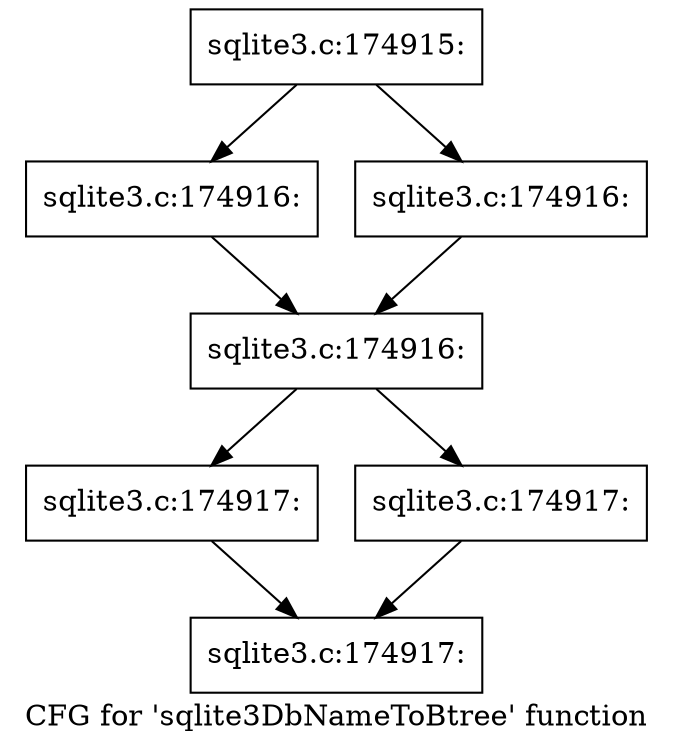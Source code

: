 digraph "CFG for 'sqlite3DbNameToBtree' function" {
	label="CFG for 'sqlite3DbNameToBtree' function";

	Node0x55c0fb89a1d0 [shape=record,label="{sqlite3.c:174915:}"];
	Node0x55c0fb89a1d0 -> Node0x55c0fb89b9f0;
	Node0x55c0fb89a1d0 -> Node0x55c0fb8a0f00;
	Node0x55c0fb89b9f0 [shape=record,label="{sqlite3.c:174916:}"];
	Node0x55c0fb89b9f0 -> Node0x55c0fb8a18c0;
	Node0x55c0fb8a0f00 [shape=record,label="{sqlite3.c:174916:}"];
	Node0x55c0fb8a0f00 -> Node0x55c0fb8a18c0;
	Node0x55c0fb8a18c0 [shape=record,label="{sqlite3.c:174916:}"];
	Node0x55c0fb8a18c0 -> Node0x55c0fb8a1ec0;
	Node0x55c0fb8a18c0 -> Node0x55c0fb8a1f10;
	Node0x55c0fb8a1ec0 [shape=record,label="{sqlite3.c:174917:}"];
	Node0x55c0fb8a1ec0 -> Node0x55c0fb8a1f60;
	Node0x55c0fb8a1f10 [shape=record,label="{sqlite3.c:174917:}"];
	Node0x55c0fb8a1f10 -> Node0x55c0fb8a1f60;
	Node0x55c0fb8a1f60 [shape=record,label="{sqlite3.c:174917:}"];
}
